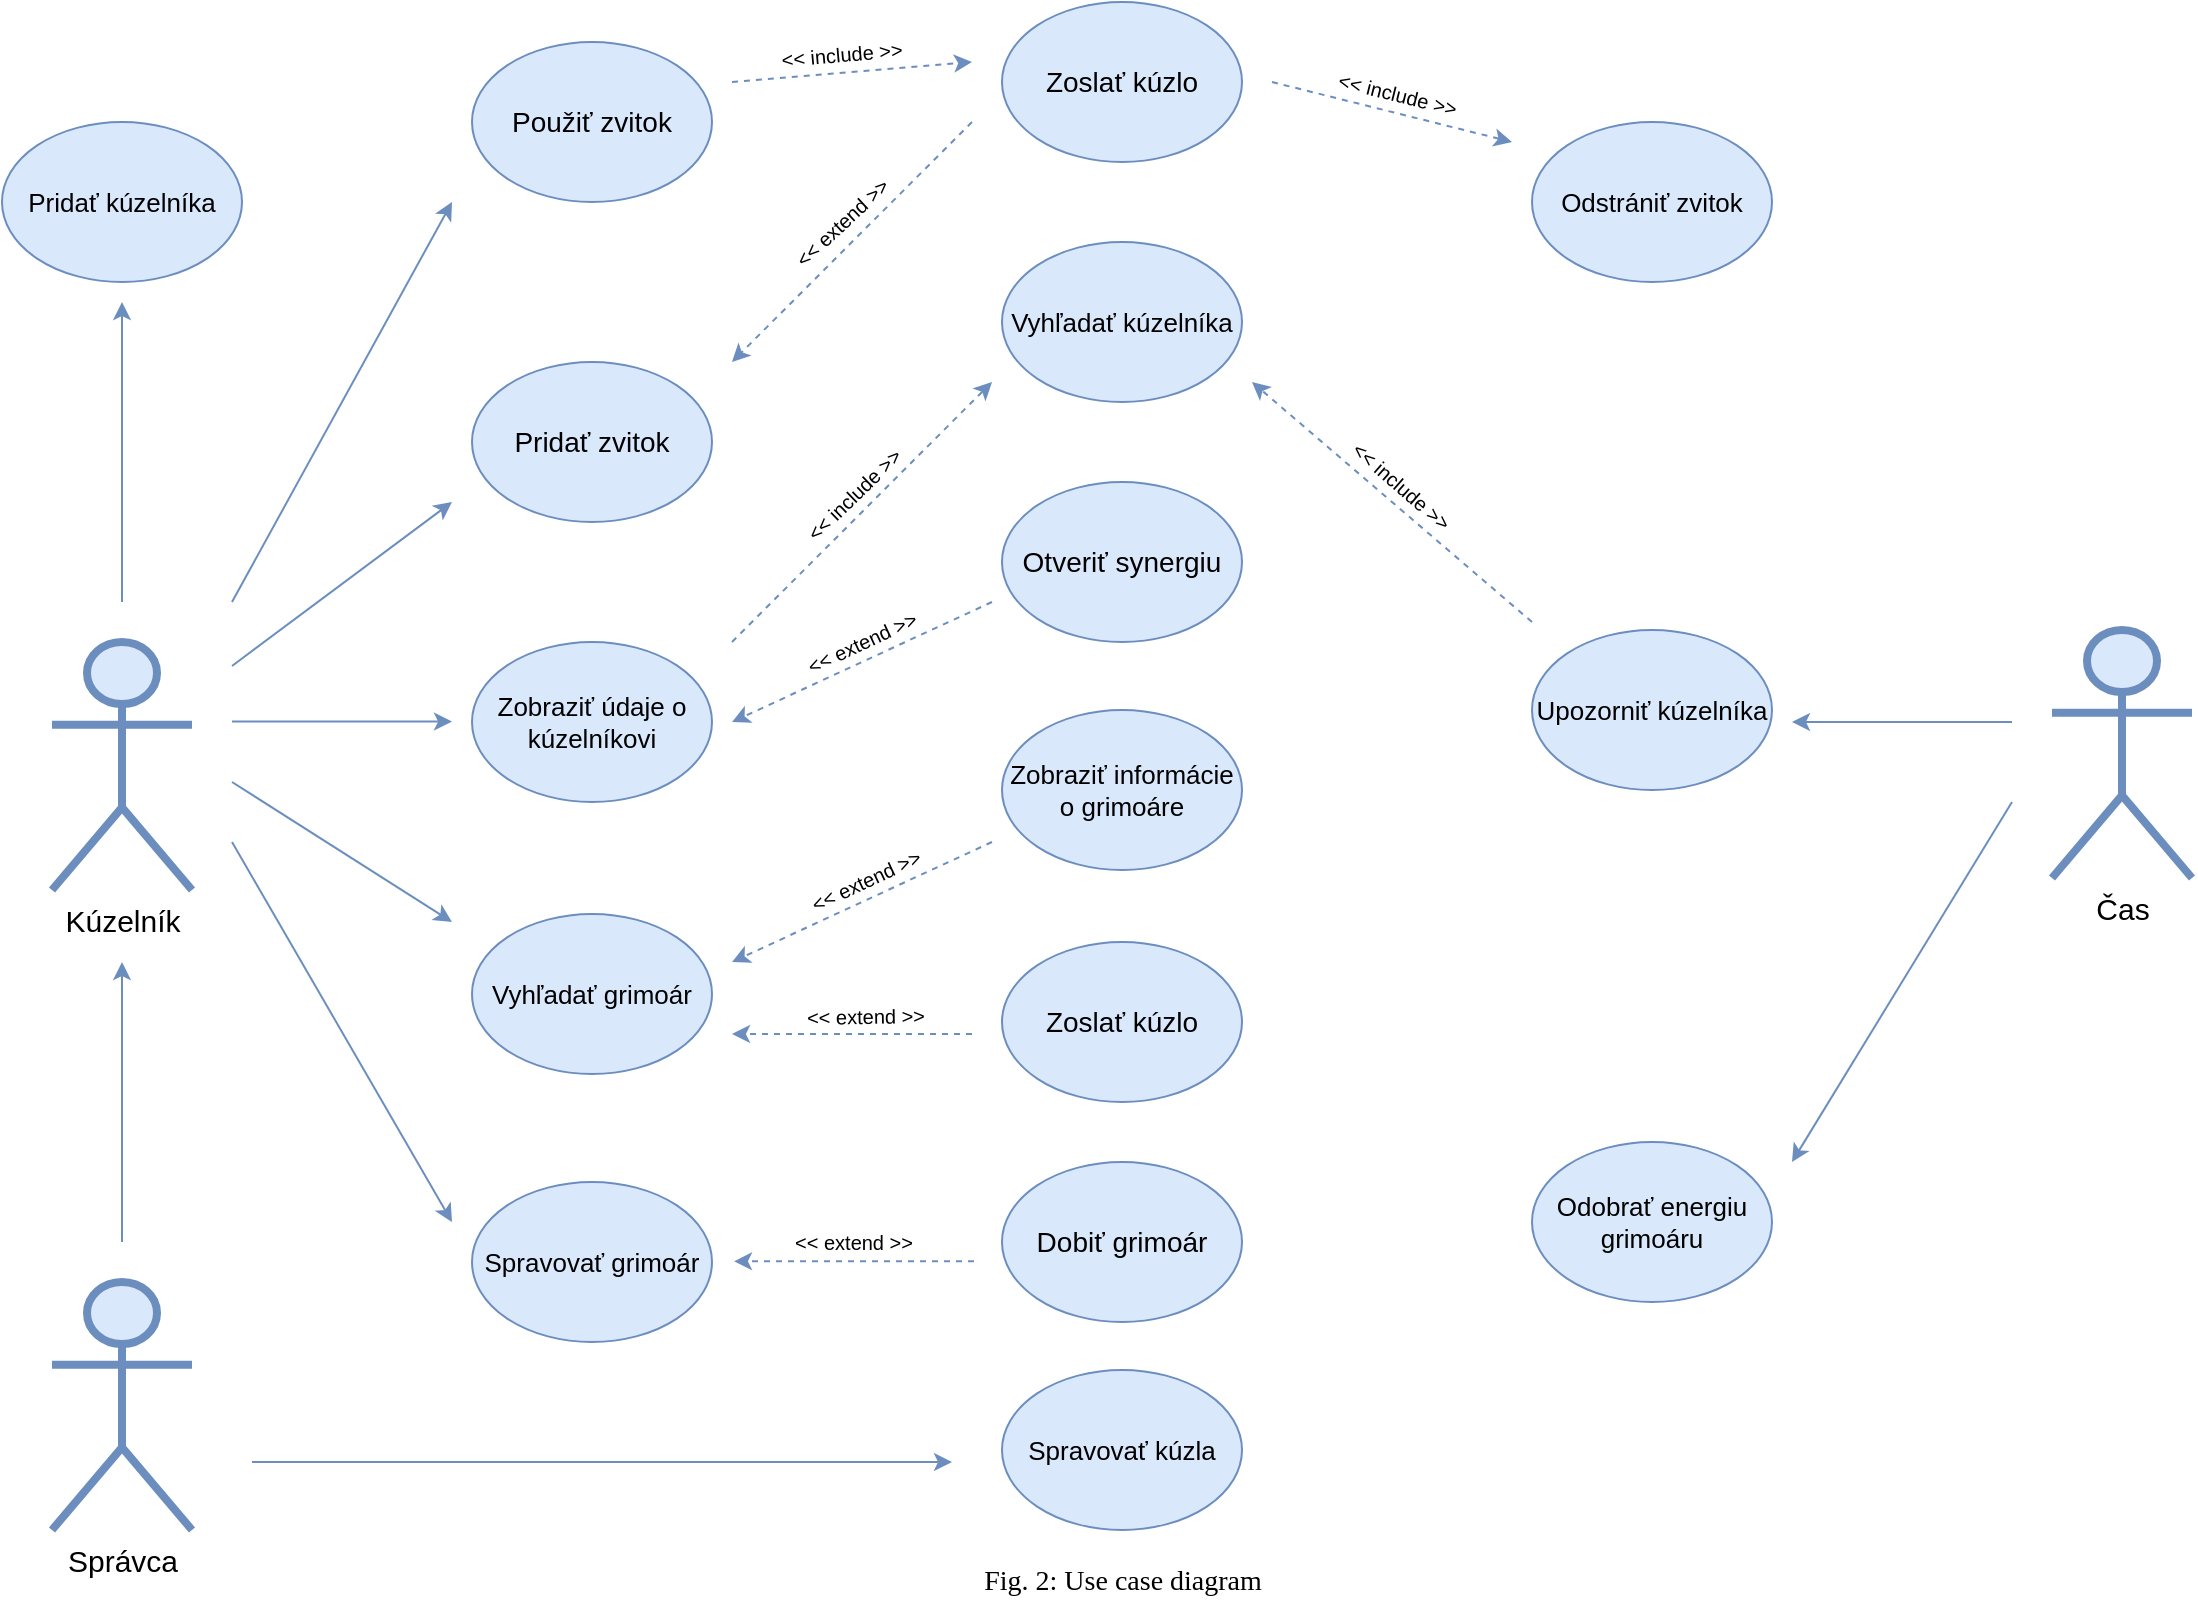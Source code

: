 <mxfile version="14.2.9" type="device"><diagram id="TZMBIa28MhL39ITZLYZx" name="Page-1"><mxGraphModel dx="1425" dy="530" grid="1" gridSize="10" guides="1" tooltips="1" connect="1" arrows="1" fold="1" page="1" pageScale="1" pageWidth="1169" pageHeight="827" background="none" math="0" shadow="0"><root><mxCell id="0"/><mxCell id="1" parent="0"/><mxCell id="68gioM77NRqXWlyKj55Y-5" value="&lt;font style=&quot;font-size: 13px&quot;&gt;Zobraziť informácie o grimoáre&lt;/font&gt;" style="ellipse;whiteSpace=wrap;html=1;fillColor=#dae8fc;strokeColor=#6c8ebf;" vertex="1" parent="1"><mxGeometry x="525" y="374" width="120" height="80" as="geometry"/></mxCell><mxCell id="68gioM77NRqXWlyKj55Y-7" value="&lt;font style=&quot;font-size: 13px&quot;&gt;Spravovať kúzla&lt;/font&gt;" style="ellipse;whiteSpace=wrap;html=1;fillColor=#dae8fc;strokeColor=#6c8ebf;" vertex="1" parent="1"><mxGeometry x="525" y="704" width="120" height="80" as="geometry"/></mxCell><mxCell id="68gioM77NRqXWlyKj55Y-8" value="&lt;font style=&quot;font-size: 14px&quot;&gt;Zoslať kúzlo&lt;/font&gt;" style="ellipse;whiteSpace=wrap;html=1;fillColor=#dae8fc;strokeColor=#6c8ebf;" vertex="1" parent="1"><mxGeometry x="525" y="490" width="120" height="80" as="geometry"/></mxCell><mxCell id="68gioM77NRqXWlyKj55Y-9" value="&lt;font style=&quot;font-size: 14px&quot;&gt;Dobiť grimoár&lt;/font&gt;" style="ellipse;whiteSpace=wrap;html=1;fillColor=#dae8fc;strokeColor=#6c8ebf;" vertex="1" parent="1"><mxGeometry x="525" y="600" width="120" height="80" as="geometry"/></mxCell><mxCell id="68gioM77NRqXWlyKj55Y-10" value="&lt;font style=&quot;font-size: 14px&quot;&gt;Otveriť synergiu&lt;/font&gt;" style="ellipse;whiteSpace=wrap;html=1;fillColor=#dae8fc;strokeColor=#6c8ebf;" vertex="1" parent="1"><mxGeometry x="525" y="260" width="120" height="80" as="geometry"/></mxCell><mxCell id="68gioM77NRqXWlyKj55Y-11" value="&lt;font style=&quot;font-size: 14px&quot;&gt;Zoslať kúzlo&lt;/font&gt;" style="ellipse;whiteSpace=wrap;html=1;fillColor=#dae8fc;strokeColor=#6c8ebf;" vertex="1" parent="1"><mxGeometry x="525" y="20" width="120" height="80" as="geometry"/></mxCell><mxCell id="68gioM77NRqXWlyKj55Y-12" value="&lt;font style=&quot;font-size: 13px&quot;&gt;Vyhľadať kúzelníka&lt;/font&gt;" style="ellipse;whiteSpace=wrap;html=1;fillColor=#dae8fc;strokeColor=#6c8ebf;" vertex="1" parent="1"><mxGeometry x="525" y="140" width="120" height="80" as="geometry"/></mxCell><mxCell id="68gioM77NRqXWlyKj55Y-13" value="&lt;font style=&quot;font-size: 13px&quot;&gt;Spravovať grimoár&lt;/font&gt;" style="ellipse;whiteSpace=wrap;html=1;fillColor=#dae8fc;strokeColor=#6c8ebf;" vertex="1" parent="1"><mxGeometry x="260" y="610" width="120" height="80" as="geometry"/></mxCell><mxCell id="68gioM77NRqXWlyKj55Y-14" value="&lt;font style=&quot;font-size: 13px&quot;&gt;Vyhľadať grimoár&lt;/font&gt;" style="ellipse;whiteSpace=wrap;html=1;fillColor=#dae8fc;strokeColor=#6c8ebf;" vertex="1" parent="1"><mxGeometry x="260" y="476" width="120" height="80" as="geometry"/></mxCell><mxCell id="68gioM77NRqXWlyKj55Y-15" value="&lt;font style=&quot;font-size: 13px&quot;&gt;Zobraziť údaje o kúzelníkovi&lt;/font&gt;" style="ellipse;whiteSpace=wrap;html=1;fillColor=#dae8fc;strokeColor=#6c8ebf;" vertex="1" parent="1"><mxGeometry x="260" y="340" width="120" height="80" as="geometry"/></mxCell><mxCell id="68gioM77NRqXWlyKj55Y-16" value="&lt;font style=&quot;font-size: 14px&quot;&gt;Pridať zvitok&lt;/font&gt;" style="ellipse;whiteSpace=wrap;html=1;fillColor=#dae8fc;strokeColor=#6c8ebf;" vertex="1" parent="1"><mxGeometry x="260" y="200" width="120" height="80" as="geometry"/></mxCell><mxCell id="68gioM77NRqXWlyKj55Y-17" value="&lt;font style=&quot;font-size: 14px&quot;&gt;Použiť zvitok&lt;/font&gt;" style="ellipse;whiteSpace=wrap;html=1;fillColor=#dae8fc;strokeColor=#6c8ebf;" vertex="1" parent="1"><mxGeometry x="260" y="40" width="120" height="80" as="geometry"/></mxCell><mxCell id="68gioM77NRqXWlyKj55Y-19" value="&lt;font style=&quot;font-size: 15px&quot;&gt;Čas&lt;/font&gt;" style="shape=umlActor;verticalLabelPosition=bottom;verticalAlign=top;html=1;outlineConnect=0;fillColor=#dae8fc;strokeColor=#6c8ebf;strokeWidth=4;" vertex="1" parent="1"><mxGeometry x="1050" y="334" width="70" height="124" as="geometry"/></mxCell><mxCell id="68gioM77NRqXWlyKj55Y-21" value="&lt;font style=&quot;font-size: 15px&quot;&gt;Kúzelník&lt;/font&gt;" style="shape=umlActor;verticalLabelPosition=bottom;verticalAlign=top;html=1;outlineConnect=0;fillColor=#dae8fc;strokeColor=#6c8ebf;strokeWidth=4;" vertex="1" parent="1"><mxGeometry x="50" y="340" width="70" height="124" as="geometry"/></mxCell><mxCell id="68gioM77NRqXWlyKj55Y-22" value="&lt;font style=&quot;font-size: 15px&quot;&gt;Správca&lt;/font&gt;" style="shape=umlActor;verticalLabelPosition=bottom;verticalAlign=top;html=1;outlineConnect=0;fillColor=#dae8fc;strokeColor=#6c8ebf;strokeWidth=4;" vertex="1" parent="1"><mxGeometry x="50" y="660" width="70" height="124" as="geometry"/></mxCell><mxCell id="68gioM77NRqXWlyKj55Y-28" value="" style="endArrow=classic;html=1;fillColor=#dae8fc;strokeColor=#6c8ebf;" edge="1" parent="1"><mxGeometry width="50" height="50" relative="1" as="geometry"><mxPoint x="150" y="750" as="sourcePoint"/><mxPoint x="500" y="750" as="targetPoint"/></mxGeometry></mxCell><mxCell id="68gioM77NRqXWlyKj55Y-29" value="" style="endArrow=classic;html=1;fillColor=#dae8fc;strokeColor=#6c8ebf;" edge="1" parent="1"><mxGeometry width="50" height="50" relative="1" as="geometry"><mxPoint x="85" y="640" as="sourcePoint"/><mxPoint x="85" y="500" as="targetPoint"/></mxGeometry></mxCell><mxCell id="68gioM77NRqXWlyKj55Y-30" value="&lt;font style=&quot;font-size: 13px&quot;&gt;Odstrániť zvitok&lt;/font&gt;" style="ellipse;whiteSpace=wrap;html=1;fillColor=#dae8fc;strokeColor=#6c8ebf;" vertex="1" parent="1"><mxGeometry x="790" y="80" width="120" height="80" as="geometry"/></mxCell><mxCell id="68gioM77NRqXWlyKj55Y-31" value="&lt;font style=&quot;font-size: 13px&quot;&gt;Upozorniť kúzelníka&lt;/font&gt;" style="ellipse;whiteSpace=wrap;html=1;fillColor=#dae8fc;strokeColor=#6c8ebf;" vertex="1" parent="1"><mxGeometry x="790" y="334" width="120" height="80" as="geometry"/></mxCell><mxCell id="68gioM77NRqXWlyKj55Y-32" value="&lt;font style=&quot;font-size: 13px&quot;&gt;Odobrať energiu grimoáru&lt;/font&gt;" style="ellipse;whiteSpace=wrap;html=1;fillColor=#dae8fc;strokeColor=#6c8ebf;" vertex="1" parent="1"><mxGeometry x="790" y="590" width="120" height="80" as="geometry"/></mxCell><mxCell id="68gioM77NRqXWlyKj55Y-35" value="&lt;font style=&quot;font-size: 13px&quot;&gt;Pridať kúzelníka&lt;/font&gt;" style="ellipse;whiteSpace=wrap;html=1;fillColor=#dae8fc;strokeColor=#6c8ebf;" vertex="1" parent="1"><mxGeometry x="25" y="80" width="120" height="80" as="geometry"/></mxCell><mxCell id="68gioM77NRqXWlyKj55Y-36" value="" style="endArrow=classic;html=1;fillColor=#dae8fc;strokeColor=#6c8ebf;" edge="1" parent="1"><mxGeometry width="50" height="50" relative="1" as="geometry"><mxPoint x="85" y="320" as="sourcePoint"/><mxPoint x="85" y="170" as="targetPoint"/></mxGeometry></mxCell><mxCell id="68gioM77NRqXWlyKj55Y-37" value="" style="endArrow=classic;html=1;fillColor=#dae8fc;strokeColor=#6c8ebf;" edge="1" parent="1"><mxGeometry width="50" height="50" relative="1" as="geometry"><mxPoint x="140.0" y="352" as="sourcePoint"/><mxPoint x="250" y="270" as="targetPoint"/></mxGeometry></mxCell><mxCell id="68gioM77NRqXWlyKj55Y-39" value="" style="endArrow=classic;html=1;fillColor=#dae8fc;strokeColor=#6c8ebf;" edge="1" parent="1"><mxGeometry width="50" height="50" relative="1" as="geometry"><mxPoint x="140" y="379.8" as="sourcePoint"/><mxPoint x="250" y="379.8" as="targetPoint"/></mxGeometry></mxCell><mxCell id="68gioM77NRqXWlyKj55Y-40" value="" style="endArrow=classic;html=1;fillColor=#dae8fc;strokeColor=#6c8ebf;" edge="1" parent="1"><mxGeometry width="50" height="50" relative="1" as="geometry"><mxPoint x="140" y="410" as="sourcePoint"/><mxPoint x="250" y="480" as="targetPoint"/></mxGeometry></mxCell><mxCell id="68gioM77NRqXWlyKj55Y-41" value="" style="endArrow=classic;html=1;fillColor=#dae8fc;strokeColor=#6c8ebf;" edge="1" parent="1"><mxGeometry width="50" height="50" relative="1" as="geometry"><mxPoint x="140" y="440" as="sourcePoint"/><mxPoint x="250" y="630" as="targetPoint"/></mxGeometry></mxCell><mxCell id="68gioM77NRqXWlyKj55Y-42" value="" style="endArrow=classic;html=1;fillColor=#dae8fc;strokeColor=#6c8ebf;" edge="1" parent="1"><mxGeometry width="50" height="50" relative="1" as="geometry"><mxPoint x="140" y="320" as="sourcePoint"/><mxPoint x="250" y="120" as="targetPoint"/></mxGeometry></mxCell><mxCell id="68gioM77NRqXWlyKj55Y-43" value="" style="endArrow=classic;html=1;fillColor=#dae8fc;strokeColor=#6c8ebf;" edge="1" parent="1"><mxGeometry width="50" height="50" relative="1" as="geometry"><mxPoint x="1030" y="380" as="sourcePoint"/><mxPoint x="920" y="380" as="targetPoint"/></mxGeometry></mxCell><mxCell id="68gioM77NRqXWlyKj55Y-44" value="" style="endArrow=classic;html=1;fillColor=#dae8fc;strokeColor=#6c8ebf;" edge="1" parent="1"><mxGeometry width="50" height="50" relative="1" as="geometry"><mxPoint x="1030" y="420" as="sourcePoint"/><mxPoint x="920" y="600" as="targetPoint"/></mxGeometry></mxCell><mxCell id="68gioM77NRqXWlyKj55Y-45" value="" style="endArrow=classic;html=1;fillColor=#dae8fc;strokeColor=#6c8ebf;dashed=1;" edge="1" parent="1"><mxGeometry width="50" height="50" relative="1" as="geometry"><mxPoint x="660" y="60" as="sourcePoint"/><mxPoint x="780" y="90" as="targetPoint"/></mxGeometry></mxCell><mxCell id="68gioM77NRqXWlyKj55Y-46" value="" style="endArrow=classic;html=1;fillColor=#dae8fc;strokeColor=#6c8ebf;dashed=1;" edge="1" parent="1"><mxGeometry width="50" height="50" relative="1" as="geometry"><mxPoint x="510" y="80" as="sourcePoint"/><mxPoint x="390" y="200" as="targetPoint"/></mxGeometry></mxCell><mxCell id="68gioM77NRqXWlyKj55Y-47" value="" style="endArrow=classic;html=1;fillColor=#dae8fc;strokeColor=#6c8ebf;dashed=1;" edge="1" parent="1"><mxGeometry width="50" height="50" relative="1" as="geometry"><mxPoint x="390" y="340" as="sourcePoint"/><mxPoint x="520" y="210" as="targetPoint"/></mxGeometry></mxCell><mxCell id="68gioM77NRqXWlyKj55Y-48" value="" style="endArrow=classic;html=1;fillColor=#dae8fc;strokeColor=#6c8ebf;dashed=1;" edge="1" parent="1"><mxGeometry width="50" height="50" relative="1" as="geometry"><mxPoint x="520" y="320" as="sourcePoint"/><mxPoint x="390" y="380" as="targetPoint"/></mxGeometry></mxCell><mxCell id="68gioM77NRqXWlyKj55Y-49" value="" style="endArrow=classic;html=1;fillColor=#dae8fc;strokeColor=#6c8ebf;dashed=1;" edge="1" parent="1"><mxGeometry width="50" height="50" relative="1" as="geometry"><mxPoint x="390" y="60" as="sourcePoint"/><mxPoint x="510" y="50" as="targetPoint"/></mxGeometry></mxCell><mxCell id="68gioM77NRqXWlyKj55Y-50" value="&lt;font style=&quot;font-size: 10px&quot;&gt;&amp;lt;&amp;lt; include &amp;gt;&amp;gt;&lt;/font&gt;" style="text;html=1;strokeColor=none;fillColor=none;align=center;verticalAlign=middle;whiteSpace=wrap;rounded=0;rotation=355;" vertex="1" parent="1"><mxGeometry x="400" y="36" width="90" height="20" as="geometry"/></mxCell><mxCell id="68gioM77NRqXWlyKj55Y-51" value="&lt;font style=&quot;font-size: 10px&quot;&gt;&amp;lt;&amp;lt; extend &amp;gt;&amp;gt;&lt;/font&gt;" style="text;html=1;strokeColor=none;fillColor=none;align=center;verticalAlign=middle;whiteSpace=wrap;rounded=0;rotation=317;" vertex="1" parent="1"><mxGeometry x="400" y="120" width="90" height="20" as="geometry"/></mxCell><mxCell id="68gioM77NRqXWlyKj55Y-53" value="&lt;font style=&quot;font-size: 10px&quot;&gt;&amp;lt;&amp;lt; include &amp;gt;&amp;gt;&lt;/font&gt;" style="text;html=1;strokeColor=none;fillColor=none;align=center;verticalAlign=middle;whiteSpace=wrap;rounded=0;rotation=316;" vertex="1" parent="1"><mxGeometry x="406" y="256" width="90" height="20" as="geometry"/></mxCell><mxCell id="68gioM77NRqXWlyKj55Y-54" value="&lt;font style=&quot;font-size: 10px&quot;&gt;&amp;lt;&amp;lt; extend &amp;gt;&amp;gt;&lt;/font&gt;" style="text;html=1;strokeColor=none;fillColor=none;align=center;verticalAlign=middle;whiteSpace=wrap;rounded=0;rotation=335;" vertex="1" parent="1"><mxGeometry x="410" y="330" width="90" height="20" as="geometry"/></mxCell><mxCell id="68gioM77NRqXWlyKj55Y-55" value="" style="endArrow=classic;html=1;fillColor=#dae8fc;strokeColor=#6c8ebf;dashed=1;" edge="1" parent="1"><mxGeometry width="50" height="50" relative="1" as="geometry"><mxPoint x="520" y="440" as="sourcePoint"/><mxPoint x="390" y="500" as="targetPoint"/></mxGeometry></mxCell><mxCell id="68gioM77NRqXWlyKj55Y-56" value="" style="endArrow=classic;html=1;fillColor=#dae8fc;strokeColor=#6c8ebf;dashed=1;" edge="1" parent="1"><mxGeometry width="50" height="50" relative="1" as="geometry"><mxPoint x="510" y="536" as="sourcePoint"/><mxPoint x="390" y="536" as="targetPoint"/></mxGeometry></mxCell><mxCell id="68gioM77NRqXWlyKj55Y-57" value="" style="endArrow=classic;html=1;fillColor=#dae8fc;strokeColor=#6c8ebf;dashed=1;" edge="1" parent="1"><mxGeometry width="50" height="50" relative="1" as="geometry"><mxPoint x="511" y="649.66" as="sourcePoint"/><mxPoint x="391" y="649.66" as="targetPoint"/></mxGeometry></mxCell><mxCell id="68gioM77NRqXWlyKj55Y-58" value="&lt;font style=&quot;font-size: 10px&quot;&gt;&amp;lt;&amp;lt; extend &amp;gt;&amp;gt;&lt;/font&gt;" style="text;html=1;strokeColor=none;fillColor=none;align=center;verticalAlign=middle;whiteSpace=wrap;rounded=0;rotation=335;" vertex="1" parent="1"><mxGeometry x="412" y="449" width="90" height="20" as="geometry"/></mxCell><mxCell id="68gioM77NRqXWlyKj55Y-59" value="&lt;font style=&quot;font-size: 10px&quot;&gt;&amp;lt;&amp;lt; extend &amp;gt;&amp;gt;&lt;/font&gt;" style="text;html=1;strokeColor=none;fillColor=none;align=center;verticalAlign=middle;whiteSpace=wrap;rounded=0;rotation=359;" vertex="1" parent="1"><mxGeometry x="412" y="517" width="90" height="20" as="geometry"/></mxCell><mxCell id="68gioM77NRqXWlyKj55Y-60" value="&lt;font style=&quot;font-size: 10px&quot;&gt;&amp;lt;&amp;lt; extend &amp;gt;&amp;gt;&lt;/font&gt;" style="text;html=1;strokeColor=none;fillColor=none;align=center;verticalAlign=middle;whiteSpace=wrap;rounded=0;rotation=0;" vertex="1" parent="1"><mxGeometry x="406" y="629.66" width="90" height="20" as="geometry"/></mxCell><mxCell id="68gioM77NRqXWlyKj55Y-61" value="" style="endArrow=classic;html=1;fillColor=#dae8fc;strokeColor=#6c8ebf;dashed=1;" edge="1" parent="1"><mxGeometry width="50" height="50" relative="1" as="geometry"><mxPoint x="790" y="330" as="sourcePoint"/><mxPoint x="650" y="210" as="targetPoint"/></mxGeometry></mxCell><mxCell id="68gioM77NRqXWlyKj55Y-62" value="&lt;font style=&quot;font-size: 10px&quot;&gt;&amp;lt;&amp;lt; include &amp;gt;&amp;gt;&lt;/font&gt;" style="text;html=1;strokeColor=none;fillColor=none;align=center;verticalAlign=middle;whiteSpace=wrap;rounded=0;rotation=41;" vertex="1" parent="1"><mxGeometry x="680" y="252" width="90" height="20" as="geometry"/></mxCell><mxCell id="68gioM77NRqXWlyKj55Y-63" value="&lt;font style=&quot;font-size: 10px&quot;&gt;&amp;lt;&amp;lt; include &amp;gt;&amp;gt;&lt;/font&gt;" style="text;html=1;strokeColor=none;fillColor=none;align=center;verticalAlign=middle;whiteSpace=wrap;rounded=0;rotation=14;" vertex="1" parent="1"><mxGeometry x="678" y="56" width="90" height="20" as="geometry"/></mxCell><mxCell id="68gioM77NRqXWlyKj55Y-64" value="&lt;font style=&quot;font-size: 14px&quot; face=&quot;Times New Roman&quot;&gt;Fig. 2: Use case diagram&lt;/font&gt;" style="text;html=1;align=center;verticalAlign=middle;resizable=0;points=[];autosize=1;fontSize=13;fontColor=#000000;" vertex="1" parent="1"><mxGeometry x="510" y="800" width="150" height="20" as="geometry"/></mxCell></root></mxGraphModel></diagram></mxfile>